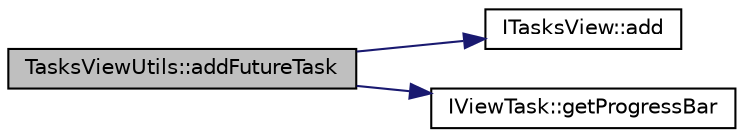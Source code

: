 digraph "TasksViewUtils::addFutureTask"
{
 // LATEX_PDF_SIZE
  edge [fontname="Helvetica",fontsize="10",labelfontname="Helvetica",labelfontsize="10"];
  node [fontname="Helvetica",fontsize="10",shape=record];
  rankdir="LR";
  Node1 [label="TasksViewUtils::addFutureTask",height=0.2,width=0.4,color="black", fillcolor="grey75", style="filled", fontcolor="black",tooltip=" "];
  Node1 -> Node2 [color="midnightblue",fontsize="10",style="solid",fontname="Helvetica"];
  Node2 [label="ITasksView::add",height=0.2,width=0.4,color="black", fillcolor="white", style="filled",URL="$struct_i_tasks_view.html#aadf2f01469d699d6d27e639ac21b8f42",tooltip=" "];
  Node1 -> Node3 [color="midnightblue",fontsize="10",style="solid",fontname="Helvetica"];
  Node3 [label="IViewTask::getProgressBar",height=0.2,width=0.4,color="black", fillcolor="white", style="filled",URL="$struct_i_view_task.html#a47bd4904399ead4672b9629e4a92f530",tooltip=" "];
}

